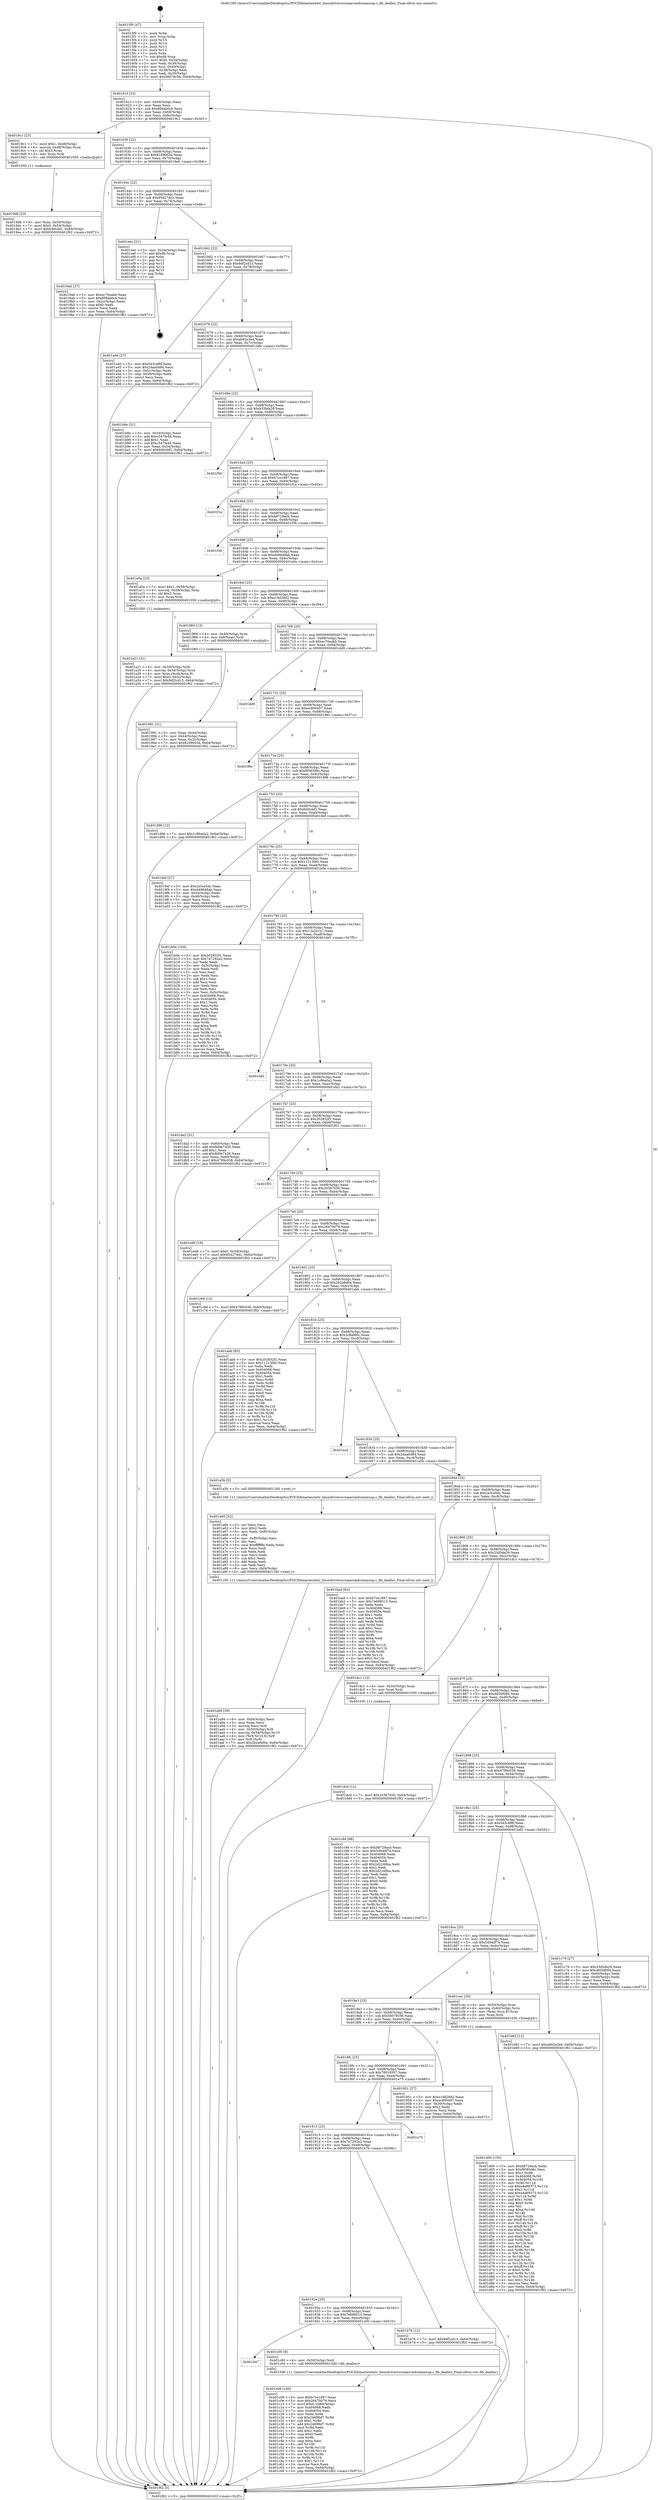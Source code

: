 digraph "0x4015f0" {
  label = "0x4015f0 (/mnt/c/Users/mathe/Desktop/tcc/POCII/binaries/extr_linuxdriversscsiaacraidcommsup.c_fib_dealloc_Final-ollvm.out::main(0))"
  labelloc = "t"
  node[shape=record]

  Entry [label="",width=0.3,height=0.3,shape=circle,fillcolor=black,style=filled]
  "0x40161f" [label="{
     0x40161f [23]\l
     | [instrs]\l
     &nbsp;&nbsp;0x40161f \<+3\>: mov -0x64(%rbp),%eax\l
     &nbsp;&nbsp;0x401622 \<+2\>: mov %eax,%ecx\l
     &nbsp;&nbsp;0x401624 \<+6\>: sub $0x808ab0cb,%ecx\l
     &nbsp;&nbsp;0x40162a \<+3\>: mov %eax,-0x68(%rbp)\l
     &nbsp;&nbsp;0x40162d \<+3\>: mov %ecx,-0x6c(%rbp)\l
     &nbsp;&nbsp;0x401630 \<+6\>: je 00000000004019c1 \<main+0x3d1\>\l
  }"]
  "0x4019c1" [label="{
     0x4019c1 [23]\l
     | [instrs]\l
     &nbsp;&nbsp;0x4019c1 \<+7\>: movl $0x1,-0x48(%rbp)\l
     &nbsp;&nbsp;0x4019c8 \<+4\>: movslq -0x48(%rbp),%rax\l
     &nbsp;&nbsp;0x4019cc \<+4\>: shl $0x3,%rax\l
     &nbsp;&nbsp;0x4019d0 \<+3\>: mov %rax,%rdi\l
     &nbsp;&nbsp;0x4019d3 \<+5\>: call 0000000000401050 \<malloc@plt\>\l
     | [calls]\l
     &nbsp;&nbsp;0x401050 \{1\} (unknown)\l
  }"]
  "0x401636" [label="{
     0x401636 [22]\l
     | [instrs]\l
     &nbsp;&nbsp;0x401636 \<+5\>: jmp 000000000040163b \<main+0x4b\>\l
     &nbsp;&nbsp;0x40163b \<+3\>: mov -0x68(%rbp),%eax\l
     &nbsp;&nbsp;0x40163e \<+5\>: sub $0x8169003a,%eax\l
     &nbsp;&nbsp;0x401643 \<+3\>: mov %eax,-0x70(%rbp)\l
     &nbsp;&nbsp;0x401646 \<+6\>: je 00000000004019a6 \<main+0x3b6\>\l
  }"]
  Exit [label="",width=0.3,height=0.3,shape=circle,fillcolor=black,style=filled,peripheries=2]
  "0x4019a6" [label="{
     0x4019a6 [27]\l
     | [instrs]\l
     &nbsp;&nbsp;0x4019a6 \<+5\>: mov $0xec70eabb,%eax\l
     &nbsp;&nbsp;0x4019ab \<+5\>: mov $0x808ab0cb,%ecx\l
     &nbsp;&nbsp;0x4019b0 \<+3\>: mov -0x2c(%rbp),%edx\l
     &nbsp;&nbsp;0x4019b3 \<+3\>: cmp $0x0,%edx\l
     &nbsp;&nbsp;0x4019b6 \<+3\>: cmove %ecx,%eax\l
     &nbsp;&nbsp;0x4019b9 \<+3\>: mov %eax,-0x64(%rbp)\l
     &nbsp;&nbsp;0x4019bc \<+5\>: jmp 0000000000401f62 \<main+0x972\>\l
  }"]
  "0x40164c" [label="{
     0x40164c [22]\l
     | [instrs]\l
     &nbsp;&nbsp;0x40164c \<+5\>: jmp 0000000000401651 \<main+0x61\>\l
     &nbsp;&nbsp;0x401651 \<+3\>: mov -0x68(%rbp),%eax\l
     &nbsp;&nbsp;0x401654 \<+5\>: sub $0x954274d1,%eax\l
     &nbsp;&nbsp;0x401659 \<+3\>: mov %eax,-0x74(%rbp)\l
     &nbsp;&nbsp;0x40165c \<+6\>: je 0000000000401eec \<main+0x8fc\>\l
  }"]
  "0x401dcd" [label="{
     0x401dcd [12]\l
     | [instrs]\l
     &nbsp;&nbsp;0x401dcd \<+7\>: movl $0x20367050,-0x64(%rbp)\l
     &nbsp;&nbsp;0x401dd4 \<+5\>: jmp 0000000000401f62 \<main+0x972\>\l
  }"]
  "0x401eec" [label="{
     0x401eec [21]\l
     | [instrs]\l
     &nbsp;&nbsp;0x401eec \<+3\>: mov -0x34(%rbp),%eax\l
     &nbsp;&nbsp;0x401eef \<+7\>: add $0xd8,%rsp\l
     &nbsp;&nbsp;0x401ef6 \<+1\>: pop %rbx\l
     &nbsp;&nbsp;0x401ef7 \<+2\>: pop %r12\l
     &nbsp;&nbsp;0x401ef9 \<+2\>: pop %r13\l
     &nbsp;&nbsp;0x401efb \<+2\>: pop %r14\l
     &nbsp;&nbsp;0x401efd \<+2\>: pop %r15\l
     &nbsp;&nbsp;0x401eff \<+1\>: pop %rbp\l
     &nbsp;&nbsp;0x401f00 \<+1\>: ret\l
  }"]
  "0x401662" [label="{
     0x401662 [22]\l
     | [instrs]\l
     &nbsp;&nbsp;0x401662 \<+5\>: jmp 0000000000401667 \<main+0x77\>\l
     &nbsp;&nbsp;0x401667 \<+3\>: mov -0x68(%rbp),%eax\l
     &nbsp;&nbsp;0x40166a \<+5\>: sub $0x9df2cd13,%eax\l
     &nbsp;&nbsp;0x40166f \<+3\>: mov %eax,-0x78(%rbp)\l
     &nbsp;&nbsp;0x401672 \<+6\>: je 0000000000401a40 \<main+0x450\>\l
  }"]
  "0x401d00" [label="{
     0x401d00 [150]\l
     | [instrs]\l
     &nbsp;&nbsp;0x401d00 \<+5\>: mov $0xb8729acb,%edx\l
     &nbsp;&nbsp;0x401d05 \<+5\>: mov $0xf9585d6c,%esi\l
     &nbsp;&nbsp;0x401d0a \<+3\>: mov $0x1,%r8b\l
     &nbsp;&nbsp;0x401d0d \<+8\>: mov 0x404068,%r9d\l
     &nbsp;&nbsp;0x401d15 \<+8\>: mov 0x404054,%r10d\l
     &nbsp;&nbsp;0x401d1d \<+3\>: mov %r9d,%r11d\l
     &nbsp;&nbsp;0x401d20 \<+7\>: sub $0xa4a69373,%r11d\l
     &nbsp;&nbsp;0x401d27 \<+4\>: sub $0x1,%r11d\l
     &nbsp;&nbsp;0x401d2b \<+7\>: add $0xa4a69373,%r11d\l
     &nbsp;&nbsp;0x401d32 \<+4\>: imul %r11d,%r9d\l
     &nbsp;&nbsp;0x401d36 \<+4\>: and $0x1,%r9d\l
     &nbsp;&nbsp;0x401d3a \<+4\>: cmp $0x0,%r9d\l
     &nbsp;&nbsp;0x401d3e \<+3\>: sete %bl\l
     &nbsp;&nbsp;0x401d41 \<+4\>: cmp $0xa,%r10d\l
     &nbsp;&nbsp;0x401d45 \<+4\>: setl %r14b\l
     &nbsp;&nbsp;0x401d49 \<+3\>: mov %bl,%r15b\l
     &nbsp;&nbsp;0x401d4c \<+4\>: xor $0xff,%r15b\l
     &nbsp;&nbsp;0x401d50 \<+3\>: mov %r14b,%r12b\l
     &nbsp;&nbsp;0x401d53 \<+4\>: xor $0xff,%r12b\l
     &nbsp;&nbsp;0x401d57 \<+4\>: xor $0x0,%r8b\l
     &nbsp;&nbsp;0x401d5b \<+3\>: mov %r15b,%r13b\l
     &nbsp;&nbsp;0x401d5e \<+4\>: and $0x0,%r13b\l
     &nbsp;&nbsp;0x401d62 \<+3\>: and %r8b,%bl\l
     &nbsp;&nbsp;0x401d65 \<+3\>: mov %r12b,%al\l
     &nbsp;&nbsp;0x401d68 \<+2\>: and $0x0,%al\l
     &nbsp;&nbsp;0x401d6a \<+3\>: and %r8b,%r14b\l
     &nbsp;&nbsp;0x401d6d \<+3\>: or %bl,%r13b\l
     &nbsp;&nbsp;0x401d70 \<+3\>: or %r14b,%al\l
     &nbsp;&nbsp;0x401d73 \<+3\>: xor %al,%r13b\l
     &nbsp;&nbsp;0x401d76 \<+3\>: or %r12b,%r15b\l
     &nbsp;&nbsp;0x401d79 \<+4\>: xor $0xff,%r15b\l
     &nbsp;&nbsp;0x401d7d \<+4\>: or $0x0,%r8b\l
     &nbsp;&nbsp;0x401d81 \<+3\>: and %r8b,%r15b\l
     &nbsp;&nbsp;0x401d84 \<+3\>: or %r15b,%r13b\l
     &nbsp;&nbsp;0x401d87 \<+4\>: test $0x1,%r13b\l
     &nbsp;&nbsp;0x401d8b \<+3\>: cmovne %esi,%edx\l
     &nbsp;&nbsp;0x401d8e \<+3\>: mov %edx,-0x64(%rbp)\l
     &nbsp;&nbsp;0x401d91 \<+5\>: jmp 0000000000401f62 \<main+0x972\>\l
  }"]
  "0x401a40" [label="{
     0x401a40 [27]\l
     | [instrs]\l
     &nbsp;&nbsp;0x401a40 \<+5\>: mov $0x543c4f8f,%eax\l
     &nbsp;&nbsp;0x401a45 \<+5\>: mov $0x2daa0484,%ecx\l
     &nbsp;&nbsp;0x401a4a \<+3\>: mov -0x5c(%rbp),%edx\l
     &nbsp;&nbsp;0x401a4d \<+3\>: cmp -0x58(%rbp),%edx\l
     &nbsp;&nbsp;0x401a50 \<+3\>: cmovl %ecx,%eax\l
     &nbsp;&nbsp;0x401a53 \<+3\>: mov %eax,-0x64(%rbp)\l
     &nbsp;&nbsp;0x401a56 \<+5\>: jmp 0000000000401f62 \<main+0x972\>\l
  }"]
  "0x401678" [label="{
     0x401678 [22]\l
     | [instrs]\l
     &nbsp;&nbsp;0x401678 \<+5\>: jmp 000000000040167d \<main+0x8d\>\l
     &nbsp;&nbsp;0x40167d \<+3\>: mov -0x68(%rbp),%eax\l
     &nbsp;&nbsp;0x401680 \<+5\>: sub $0xa692e3a4,%eax\l
     &nbsp;&nbsp;0x401685 \<+3\>: mov %eax,-0x7c(%rbp)\l
     &nbsp;&nbsp;0x401688 \<+6\>: je 0000000000401b8e \<main+0x59e\>\l
  }"]
  "0x401c09" [label="{
     0x401c09 [100]\l
     | [instrs]\l
     &nbsp;&nbsp;0x401c09 \<+5\>: mov $0xb7ce1897,%eax\l
     &nbsp;&nbsp;0x401c0e \<+5\>: mov $0x26470079,%ecx\l
     &nbsp;&nbsp;0x401c13 \<+7\>: movl $0x0,-0x60(%rbp)\l
     &nbsp;&nbsp;0x401c1a \<+7\>: mov 0x404068,%edx\l
     &nbsp;&nbsp;0x401c21 \<+7\>: mov 0x404054,%esi\l
     &nbsp;&nbsp;0x401c28 \<+3\>: mov %edx,%r8d\l
     &nbsp;&nbsp;0x401c2b \<+7\>: sub $0x246f8bf7,%r8d\l
     &nbsp;&nbsp;0x401c32 \<+4\>: sub $0x1,%r8d\l
     &nbsp;&nbsp;0x401c36 \<+7\>: add $0x246f8bf7,%r8d\l
     &nbsp;&nbsp;0x401c3d \<+4\>: imul %r8d,%edx\l
     &nbsp;&nbsp;0x401c41 \<+3\>: and $0x1,%edx\l
     &nbsp;&nbsp;0x401c44 \<+3\>: cmp $0x0,%edx\l
     &nbsp;&nbsp;0x401c47 \<+4\>: sete %r9b\l
     &nbsp;&nbsp;0x401c4b \<+3\>: cmp $0xa,%esi\l
     &nbsp;&nbsp;0x401c4e \<+4\>: setl %r10b\l
     &nbsp;&nbsp;0x401c52 \<+3\>: mov %r9b,%r11b\l
     &nbsp;&nbsp;0x401c55 \<+3\>: and %r10b,%r11b\l
     &nbsp;&nbsp;0x401c58 \<+3\>: xor %r10b,%r9b\l
     &nbsp;&nbsp;0x401c5b \<+3\>: or %r9b,%r11b\l
     &nbsp;&nbsp;0x401c5e \<+4\>: test $0x1,%r11b\l
     &nbsp;&nbsp;0x401c62 \<+3\>: cmovne %ecx,%eax\l
     &nbsp;&nbsp;0x401c65 \<+3\>: mov %eax,-0x64(%rbp)\l
     &nbsp;&nbsp;0x401c68 \<+5\>: jmp 0000000000401f62 \<main+0x972\>\l
  }"]
  "0x401b8e" [label="{
     0x401b8e [31]\l
     | [instrs]\l
     &nbsp;&nbsp;0x401b8e \<+3\>: mov -0x54(%rbp),%eax\l
     &nbsp;&nbsp;0x401b91 \<+5\>: add $0xc547fe49,%eax\l
     &nbsp;&nbsp;0x401b96 \<+3\>: add $0x1,%eax\l
     &nbsp;&nbsp;0x401b99 \<+5\>: sub $0xc547fe49,%eax\l
     &nbsp;&nbsp;0x401b9e \<+3\>: mov %eax,-0x54(%rbp)\l
     &nbsp;&nbsp;0x401ba1 \<+7\>: movl $0xfc60cbf1,-0x64(%rbp)\l
     &nbsp;&nbsp;0x401ba8 \<+5\>: jmp 0000000000401f62 \<main+0x972\>\l
  }"]
  "0x40168e" [label="{
     0x40168e [22]\l
     | [instrs]\l
     &nbsp;&nbsp;0x40168e \<+5\>: jmp 0000000000401693 \<main+0xa3\>\l
     &nbsp;&nbsp;0x401693 \<+3\>: mov -0x68(%rbp),%eax\l
     &nbsp;&nbsp;0x401696 \<+5\>: sub $0xb33bfa28,%eax\l
     &nbsp;&nbsp;0x40169b \<+3\>: mov %eax,-0x80(%rbp)\l
     &nbsp;&nbsp;0x40169e \<+6\>: je 0000000000401f56 \<main+0x966\>\l
  }"]
  "0x401947" [label="{
     0x401947\l
  }", style=dashed]
  "0x401f56" [label="{
     0x401f56\l
  }", style=dashed]
  "0x4016a4" [label="{
     0x4016a4 [25]\l
     | [instrs]\l
     &nbsp;&nbsp;0x4016a4 \<+5\>: jmp 00000000004016a9 \<main+0xb9\>\l
     &nbsp;&nbsp;0x4016a9 \<+3\>: mov -0x68(%rbp),%eax\l
     &nbsp;&nbsp;0x4016ac \<+5\>: sub $0xb7ce1897,%eax\l
     &nbsp;&nbsp;0x4016b1 \<+6\>: mov %eax,-0x84(%rbp)\l
     &nbsp;&nbsp;0x4016b7 \<+6\>: je 0000000000401f1a \<main+0x92a\>\l
  }"]
  "0x401c00" [label="{
     0x401c00 [9]\l
     | [instrs]\l
     &nbsp;&nbsp;0x401c00 \<+4\>: mov -0x50(%rbp),%rdi\l
     &nbsp;&nbsp;0x401c04 \<+5\>: call 00000000004015d0 \<fib_dealloc\>\l
     | [calls]\l
     &nbsp;&nbsp;0x4015d0 \{1\} (/mnt/c/Users/mathe/Desktop/tcc/POCII/binaries/extr_linuxdriversscsiaacraidcommsup.c_fib_dealloc_Final-ollvm.out::fib_dealloc)\l
  }"]
  "0x401f1a" [label="{
     0x401f1a\l
  }", style=dashed]
  "0x4016bd" [label="{
     0x4016bd [25]\l
     | [instrs]\l
     &nbsp;&nbsp;0x4016bd \<+5\>: jmp 00000000004016c2 \<main+0xd2\>\l
     &nbsp;&nbsp;0x4016c2 \<+3\>: mov -0x68(%rbp),%eax\l
     &nbsp;&nbsp;0x4016c5 \<+5\>: sub $0xb8729acb,%eax\l
     &nbsp;&nbsp;0x4016ca \<+6\>: mov %eax,-0x88(%rbp)\l
     &nbsp;&nbsp;0x4016d0 \<+6\>: je 0000000000401f36 \<main+0x946\>\l
  }"]
  "0x40192e" [label="{
     0x40192e [25]\l
     | [instrs]\l
     &nbsp;&nbsp;0x40192e \<+5\>: jmp 0000000000401933 \<main+0x343\>\l
     &nbsp;&nbsp;0x401933 \<+3\>: mov -0x68(%rbp),%eax\l
     &nbsp;&nbsp;0x401936 \<+5\>: sub $0x7e698513,%eax\l
     &nbsp;&nbsp;0x40193b \<+6\>: mov %eax,-0xec(%rbp)\l
     &nbsp;&nbsp;0x401941 \<+6\>: je 0000000000401c00 \<main+0x610\>\l
  }"]
  "0x401f36" [label="{
     0x401f36\l
  }", style=dashed]
  "0x4016d6" [label="{
     0x4016d6 [25]\l
     | [instrs]\l
     &nbsp;&nbsp;0x4016d6 \<+5\>: jmp 00000000004016db \<main+0xeb\>\l
     &nbsp;&nbsp;0x4016db \<+3\>: mov -0x68(%rbp),%eax\l
     &nbsp;&nbsp;0x4016de \<+5\>: sub $0xd48848ab,%eax\l
     &nbsp;&nbsp;0x4016e3 \<+6\>: mov %eax,-0x8c(%rbp)\l
     &nbsp;&nbsp;0x4016e9 \<+6\>: je 0000000000401a0a \<main+0x41a\>\l
  }"]
  "0x401b76" [label="{
     0x401b76 [12]\l
     | [instrs]\l
     &nbsp;&nbsp;0x401b76 \<+7\>: movl $0x9df2cd13,-0x64(%rbp)\l
     &nbsp;&nbsp;0x401b7d \<+5\>: jmp 0000000000401f62 \<main+0x972\>\l
  }"]
  "0x401a0a" [label="{
     0x401a0a [23]\l
     | [instrs]\l
     &nbsp;&nbsp;0x401a0a \<+7\>: movl $0x1,-0x58(%rbp)\l
     &nbsp;&nbsp;0x401a11 \<+4\>: movslq -0x58(%rbp),%rax\l
     &nbsp;&nbsp;0x401a15 \<+4\>: shl $0x3,%rax\l
     &nbsp;&nbsp;0x401a19 \<+3\>: mov %rax,%rdi\l
     &nbsp;&nbsp;0x401a1c \<+5\>: call 0000000000401050 \<malloc@plt\>\l
     | [calls]\l
     &nbsp;&nbsp;0x401050 \{1\} (unknown)\l
  }"]
  "0x4016ef" [label="{
     0x4016ef [25]\l
     | [instrs]\l
     &nbsp;&nbsp;0x4016ef \<+5\>: jmp 00000000004016f4 \<main+0x104\>\l
     &nbsp;&nbsp;0x4016f4 \<+3\>: mov -0x68(%rbp),%eax\l
     &nbsp;&nbsp;0x4016f7 \<+5\>: sub $0xe19d28d2,%eax\l
     &nbsp;&nbsp;0x4016fc \<+6\>: mov %eax,-0x90(%rbp)\l
     &nbsp;&nbsp;0x401702 \<+6\>: je 0000000000401984 \<main+0x394\>\l
  }"]
  "0x401915" [label="{
     0x401915 [25]\l
     | [instrs]\l
     &nbsp;&nbsp;0x401915 \<+5\>: jmp 000000000040191a \<main+0x32a\>\l
     &nbsp;&nbsp;0x40191a \<+3\>: mov -0x68(%rbp),%eax\l
     &nbsp;&nbsp;0x40191d \<+5\>: sub $0x7a7292a2,%eax\l
     &nbsp;&nbsp;0x401922 \<+6\>: mov %eax,-0xe8(%rbp)\l
     &nbsp;&nbsp;0x401928 \<+6\>: je 0000000000401b76 \<main+0x586\>\l
  }"]
  "0x401984" [label="{
     0x401984 [13]\l
     | [instrs]\l
     &nbsp;&nbsp;0x401984 \<+4\>: mov -0x40(%rbp),%rax\l
     &nbsp;&nbsp;0x401988 \<+4\>: mov 0x8(%rax),%rdi\l
     &nbsp;&nbsp;0x40198c \<+5\>: call 0000000000401060 \<atoi@plt\>\l
     | [calls]\l
     &nbsp;&nbsp;0x401060 \{1\} (unknown)\l
  }"]
  "0x401708" [label="{
     0x401708 [25]\l
     | [instrs]\l
     &nbsp;&nbsp;0x401708 \<+5\>: jmp 000000000040170d \<main+0x11d\>\l
     &nbsp;&nbsp;0x40170d \<+3\>: mov -0x68(%rbp),%eax\l
     &nbsp;&nbsp;0x401710 \<+5\>: sub $0xec70eabb,%eax\l
     &nbsp;&nbsp;0x401715 \<+6\>: mov %eax,-0x94(%rbp)\l
     &nbsp;&nbsp;0x40171b \<+6\>: je 0000000000401dd9 \<main+0x7e9\>\l
  }"]
  "0x401e75" [label="{
     0x401e75\l
  }", style=dashed]
  "0x401dd9" [label="{
     0x401dd9\l
  }", style=dashed]
  "0x401721" [label="{
     0x401721 [25]\l
     | [instrs]\l
     &nbsp;&nbsp;0x401721 \<+5\>: jmp 0000000000401726 \<main+0x136\>\l
     &nbsp;&nbsp;0x401726 \<+3\>: mov -0x68(%rbp),%eax\l
     &nbsp;&nbsp;0x401729 \<+5\>: sub $0xec800407,%eax\l
     &nbsp;&nbsp;0x40172e \<+6\>: mov %eax,-0x98(%rbp)\l
     &nbsp;&nbsp;0x401734 \<+6\>: je 000000000040196c \<main+0x37c\>\l
  }"]
  "0x401a94" [label="{
     0x401a94 [39]\l
     | [instrs]\l
     &nbsp;&nbsp;0x401a94 \<+6\>: mov -0xf4(%rbp),%ecx\l
     &nbsp;&nbsp;0x401a9a \<+3\>: imul %eax,%ecx\l
     &nbsp;&nbsp;0x401a9d \<+3\>: movslq %ecx,%r8\l
     &nbsp;&nbsp;0x401aa0 \<+4\>: mov -0x50(%rbp),%r9\l
     &nbsp;&nbsp;0x401aa4 \<+4\>: movslq -0x54(%rbp),%r10\l
     &nbsp;&nbsp;0x401aa8 \<+4\>: mov (%r9,%r10,8),%r9\l
     &nbsp;&nbsp;0x401aac \<+3\>: mov %r8,(%r9)\l
     &nbsp;&nbsp;0x401aaf \<+7\>: movl $0x2b2a9d0a,-0x64(%rbp)\l
     &nbsp;&nbsp;0x401ab6 \<+5\>: jmp 0000000000401f62 \<main+0x972\>\l
  }"]
  "0x40196c" [label="{
     0x40196c\l
  }", style=dashed]
  "0x40173a" [label="{
     0x40173a [25]\l
     | [instrs]\l
     &nbsp;&nbsp;0x40173a \<+5\>: jmp 000000000040173f \<main+0x14f\>\l
     &nbsp;&nbsp;0x40173f \<+3\>: mov -0x68(%rbp),%eax\l
     &nbsp;&nbsp;0x401742 \<+5\>: sub $0xf9585d6c,%eax\l
     &nbsp;&nbsp;0x401747 \<+6\>: mov %eax,-0x9c(%rbp)\l
     &nbsp;&nbsp;0x40174d \<+6\>: je 0000000000401d96 \<main+0x7a6\>\l
  }"]
  "0x401a60" [label="{
     0x401a60 [52]\l
     | [instrs]\l
     &nbsp;&nbsp;0x401a60 \<+2\>: xor %ecx,%ecx\l
     &nbsp;&nbsp;0x401a62 \<+5\>: mov $0x2,%edx\l
     &nbsp;&nbsp;0x401a67 \<+6\>: mov %edx,-0xf0(%rbp)\l
     &nbsp;&nbsp;0x401a6d \<+1\>: cltd\l
     &nbsp;&nbsp;0x401a6e \<+6\>: mov -0xf0(%rbp),%esi\l
     &nbsp;&nbsp;0x401a74 \<+2\>: idiv %esi\l
     &nbsp;&nbsp;0x401a76 \<+6\>: imul $0xfffffffe,%edx,%edx\l
     &nbsp;&nbsp;0x401a7c \<+2\>: mov %ecx,%edi\l
     &nbsp;&nbsp;0x401a7e \<+2\>: sub %edx,%edi\l
     &nbsp;&nbsp;0x401a80 \<+2\>: mov %ecx,%edx\l
     &nbsp;&nbsp;0x401a82 \<+3\>: sub $0x1,%edx\l
     &nbsp;&nbsp;0x401a85 \<+2\>: add %edx,%edi\l
     &nbsp;&nbsp;0x401a87 \<+2\>: sub %edi,%ecx\l
     &nbsp;&nbsp;0x401a89 \<+6\>: mov %ecx,-0xf4(%rbp)\l
     &nbsp;&nbsp;0x401a8f \<+5\>: call 0000000000401160 \<next_i\>\l
     | [calls]\l
     &nbsp;&nbsp;0x401160 \{1\} (/mnt/c/Users/mathe/Desktop/tcc/POCII/binaries/extr_linuxdriversscsiaacraidcommsup.c_fib_dealloc_Final-ollvm.out::next_i)\l
  }"]
  "0x401d96" [label="{
     0x401d96 [12]\l
     | [instrs]\l
     &nbsp;&nbsp;0x401d96 \<+7\>: movl $0x1c86a0a2,-0x64(%rbp)\l
     &nbsp;&nbsp;0x401d9d \<+5\>: jmp 0000000000401f62 \<main+0x972\>\l
  }"]
  "0x401753" [label="{
     0x401753 [25]\l
     | [instrs]\l
     &nbsp;&nbsp;0x401753 \<+5\>: jmp 0000000000401758 \<main+0x168\>\l
     &nbsp;&nbsp;0x401758 \<+3\>: mov -0x68(%rbp),%eax\l
     &nbsp;&nbsp;0x40175b \<+5\>: sub $0xfc60cbf1,%eax\l
     &nbsp;&nbsp;0x401760 \<+6\>: mov %eax,-0xa0(%rbp)\l
     &nbsp;&nbsp;0x401766 \<+6\>: je 00000000004019ef \<main+0x3ff\>\l
  }"]
  "0x401a21" [label="{
     0x401a21 [31]\l
     | [instrs]\l
     &nbsp;&nbsp;0x401a21 \<+4\>: mov -0x50(%rbp),%rdi\l
     &nbsp;&nbsp;0x401a25 \<+4\>: movslq -0x54(%rbp),%rcx\l
     &nbsp;&nbsp;0x401a29 \<+4\>: mov %rax,(%rdi,%rcx,8)\l
     &nbsp;&nbsp;0x401a2d \<+7\>: movl $0x0,-0x5c(%rbp)\l
     &nbsp;&nbsp;0x401a34 \<+7\>: movl $0x9df2cd13,-0x64(%rbp)\l
     &nbsp;&nbsp;0x401a3b \<+5\>: jmp 0000000000401f62 \<main+0x972\>\l
  }"]
  "0x4019ef" [label="{
     0x4019ef [27]\l
     | [instrs]\l
     &nbsp;&nbsp;0x4019ef \<+5\>: mov $0x2e3ce5dc,%eax\l
     &nbsp;&nbsp;0x4019f4 \<+5\>: mov $0xd48848ab,%ecx\l
     &nbsp;&nbsp;0x4019f9 \<+3\>: mov -0x54(%rbp),%edx\l
     &nbsp;&nbsp;0x4019fc \<+3\>: cmp -0x48(%rbp),%edx\l
     &nbsp;&nbsp;0x4019ff \<+3\>: cmovl %ecx,%eax\l
     &nbsp;&nbsp;0x401a02 \<+3\>: mov %eax,-0x64(%rbp)\l
     &nbsp;&nbsp;0x401a05 \<+5\>: jmp 0000000000401f62 \<main+0x972\>\l
  }"]
  "0x40176c" [label="{
     0x40176c [25]\l
     | [instrs]\l
     &nbsp;&nbsp;0x40176c \<+5\>: jmp 0000000000401771 \<main+0x181\>\l
     &nbsp;&nbsp;0x401771 \<+3\>: mov -0x68(%rbp),%eax\l
     &nbsp;&nbsp;0x401774 \<+5\>: sub $0x11213f40,%eax\l
     &nbsp;&nbsp;0x401779 \<+6\>: mov %eax,-0xa4(%rbp)\l
     &nbsp;&nbsp;0x40177f \<+6\>: je 0000000000401b0e \<main+0x51e\>\l
  }"]
  "0x4019d8" [label="{
     0x4019d8 [23]\l
     | [instrs]\l
     &nbsp;&nbsp;0x4019d8 \<+4\>: mov %rax,-0x50(%rbp)\l
     &nbsp;&nbsp;0x4019dc \<+7\>: movl $0x0,-0x54(%rbp)\l
     &nbsp;&nbsp;0x4019e3 \<+7\>: movl $0xfc60cbf1,-0x64(%rbp)\l
     &nbsp;&nbsp;0x4019ea \<+5\>: jmp 0000000000401f62 \<main+0x972\>\l
  }"]
  "0x401b0e" [label="{
     0x401b0e [104]\l
     | [instrs]\l
     &nbsp;&nbsp;0x401b0e \<+5\>: mov $0x202832f1,%eax\l
     &nbsp;&nbsp;0x401b13 \<+5\>: mov $0x7a7292a2,%ecx\l
     &nbsp;&nbsp;0x401b18 \<+2\>: xor %edx,%edx\l
     &nbsp;&nbsp;0x401b1a \<+3\>: mov -0x5c(%rbp),%esi\l
     &nbsp;&nbsp;0x401b1d \<+2\>: mov %edx,%edi\l
     &nbsp;&nbsp;0x401b1f \<+2\>: sub %esi,%edi\l
     &nbsp;&nbsp;0x401b21 \<+2\>: mov %edx,%esi\l
     &nbsp;&nbsp;0x401b23 \<+3\>: sub $0x1,%esi\l
     &nbsp;&nbsp;0x401b26 \<+2\>: add %esi,%edi\l
     &nbsp;&nbsp;0x401b28 \<+2\>: mov %edx,%esi\l
     &nbsp;&nbsp;0x401b2a \<+2\>: sub %edi,%esi\l
     &nbsp;&nbsp;0x401b2c \<+3\>: mov %esi,-0x5c(%rbp)\l
     &nbsp;&nbsp;0x401b2f \<+7\>: mov 0x404068,%esi\l
     &nbsp;&nbsp;0x401b36 \<+7\>: mov 0x404054,%edi\l
     &nbsp;&nbsp;0x401b3d \<+3\>: sub $0x1,%edx\l
     &nbsp;&nbsp;0x401b40 \<+3\>: mov %esi,%r8d\l
     &nbsp;&nbsp;0x401b43 \<+3\>: add %edx,%r8d\l
     &nbsp;&nbsp;0x401b46 \<+4\>: imul %r8d,%esi\l
     &nbsp;&nbsp;0x401b4a \<+3\>: and $0x1,%esi\l
     &nbsp;&nbsp;0x401b4d \<+3\>: cmp $0x0,%esi\l
     &nbsp;&nbsp;0x401b50 \<+4\>: sete %r9b\l
     &nbsp;&nbsp;0x401b54 \<+3\>: cmp $0xa,%edi\l
     &nbsp;&nbsp;0x401b57 \<+4\>: setl %r10b\l
     &nbsp;&nbsp;0x401b5b \<+3\>: mov %r9b,%r11b\l
     &nbsp;&nbsp;0x401b5e \<+3\>: and %r10b,%r11b\l
     &nbsp;&nbsp;0x401b61 \<+3\>: xor %r10b,%r9b\l
     &nbsp;&nbsp;0x401b64 \<+3\>: or %r9b,%r11b\l
     &nbsp;&nbsp;0x401b67 \<+4\>: test $0x1,%r11b\l
     &nbsp;&nbsp;0x401b6b \<+3\>: cmovne %ecx,%eax\l
     &nbsp;&nbsp;0x401b6e \<+3\>: mov %eax,-0x64(%rbp)\l
     &nbsp;&nbsp;0x401b71 \<+5\>: jmp 0000000000401f62 \<main+0x972\>\l
  }"]
  "0x401785" [label="{
     0x401785 [25]\l
     | [instrs]\l
     &nbsp;&nbsp;0x401785 \<+5\>: jmp 000000000040178a \<main+0x19a\>\l
     &nbsp;&nbsp;0x40178a \<+3\>: mov -0x68(%rbp),%eax\l
     &nbsp;&nbsp;0x40178d \<+5\>: sub $0x12a2b1e7,%eax\l
     &nbsp;&nbsp;0x401792 \<+6\>: mov %eax,-0xa8(%rbp)\l
     &nbsp;&nbsp;0x401798 \<+6\>: je 0000000000401de5 \<main+0x7f5\>\l
  }"]
  "0x401991" [label="{
     0x401991 [21]\l
     | [instrs]\l
     &nbsp;&nbsp;0x401991 \<+3\>: mov %eax,-0x44(%rbp)\l
     &nbsp;&nbsp;0x401994 \<+3\>: mov -0x44(%rbp),%eax\l
     &nbsp;&nbsp;0x401997 \<+3\>: mov %eax,-0x2c(%rbp)\l
     &nbsp;&nbsp;0x40199a \<+7\>: movl $0x8169003a,-0x64(%rbp)\l
     &nbsp;&nbsp;0x4019a1 \<+5\>: jmp 0000000000401f62 \<main+0x972\>\l
  }"]
  "0x401de5" [label="{
     0x401de5\l
  }", style=dashed]
  "0x40179e" [label="{
     0x40179e [25]\l
     | [instrs]\l
     &nbsp;&nbsp;0x40179e \<+5\>: jmp 00000000004017a3 \<main+0x1b3\>\l
     &nbsp;&nbsp;0x4017a3 \<+3\>: mov -0x68(%rbp),%eax\l
     &nbsp;&nbsp;0x4017a6 \<+5\>: sub $0x1c86a0a2,%eax\l
     &nbsp;&nbsp;0x4017ab \<+6\>: mov %eax,-0xac(%rbp)\l
     &nbsp;&nbsp;0x4017b1 \<+6\>: je 0000000000401da2 \<main+0x7b2\>\l
  }"]
  "0x4015f0" [label="{
     0x4015f0 [47]\l
     | [instrs]\l
     &nbsp;&nbsp;0x4015f0 \<+1\>: push %rbp\l
     &nbsp;&nbsp;0x4015f1 \<+3\>: mov %rsp,%rbp\l
     &nbsp;&nbsp;0x4015f4 \<+2\>: push %r15\l
     &nbsp;&nbsp;0x4015f6 \<+2\>: push %r14\l
     &nbsp;&nbsp;0x4015f8 \<+2\>: push %r13\l
     &nbsp;&nbsp;0x4015fa \<+2\>: push %r12\l
     &nbsp;&nbsp;0x4015fc \<+1\>: push %rbx\l
     &nbsp;&nbsp;0x4015fd \<+7\>: sub $0xd8,%rsp\l
     &nbsp;&nbsp;0x401604 \<+7\>: movl $0x0,-0x34(%rbp)\l
     &nbsp;&nbsp;0x40160b \<+3\>: mov %edi,-0x38(%rbp)\l
     &nbsp;&nbsp;0x40160e \<+4\>: mov %rsi,-0x40(%rbp)\l
     &nbsp;&nbsp;0x401612 \<+3\>: mov -0x38(%rbp),%edi\l
     &nbsp;&nbsp;0x401615 \<+3\>: mov %edi,-0x30(%rbp)\l
     &nbsp;&nbsp;0x401618 \<+7\>: movl $0x56078c56,-0x64(%rbp)\l
  }"]
  "0x401da2" [label="{
     0x401da2 [31]\l
     | [instrs]\l
     &nbsp;&nbsp;0x401da2 \<+3\>: mov -0x60(%rbp),%eax\l
     &nbsp;&nbsp;0x401da5 \<+5\>: add $0x8d0e7426,%eax\l
     &nbsp;&nbsp;0x401daa \<+3\>: add $0x1,%eax\l
     &nbsp;&nbsp;0x401dad \<+5\>: sub $0x8d0e7426,%eax\l
     &nbsp;&nbsp;0x401db2 \<+3\>: mov %eax,-0x60(%rbp)\l
     &nbsp;&nbsp;0x401db5 \<+7\>: movl $0x4799c038,-0x64(%rbp)\l
     &nbsp;&nbsp;0x401dbc \<+5\>: jmp 0000000000401f62 \<main+0x972\>\l
  }"]
  "0x4017b7" [label="{
     0x4017b7 [25]\l
     | [instrs]\l
     &nbsp;&nbsp;0x4017b7 \<+5\>: jmp 00000000004017bc \<main+0x1cc\>\l
     &nbsp;&nbsp;0x4017bc \<+3\>: mov -0x68(%rbp),%eax\l
     &nbsp;&nbsp;0x4017bf \<+5\>: sub $0x202832f1,%eax\l
     &nbsp;&nbsp;0x4017c4 \<+6\>: mov %eax,-0xb0(%rbp)\l
     &nbsp;&nbsp;0x4017ca \<+6\>: je 0000000000401f01 \<main+0x911\>\l
  }"]
  "0x401f62" [label="{
     0x401f62 [5]\l
     | [instrs]\l
     &nbsp;&nbsp;0x401f62 \<+5\>: jmp 000000000040161f \<main+0x2f\>\l
  }"]
  "0x401f01" [label="{
     0x401f01\l
  }", style=dashed]
  "0x4017d0" [label="{
     0x4017d0 [25]\l
     | [instrs]\l
     &nbsp;&nbsp;0x4017d0 \<+5\>: jmp 00000000004017d5 \<main+0x1e5\>\l
     &nbsp;&nbsp;0x4017d5 \<+3\>: mov -0x68(%rbp),%eax\l
     &nbsp;&nbsp;0x4017d8 \<+5\>: sub $0x20367050,%eax\l
     &nbsp;&nbsp;0x4017dd \<+6\>: mov %eax,-0xb4(%rbp)\l
     &nbsp;&nbsp;0x4017e3 \<+6\>: je 0000000000401ed9 \<main+0x8e9\>\l
  }"]
  "0x4018fc" [label="{
     0x4018fc [25]\l
     | [instrs]\l
     &nbsp;&nbsp;0x4018fc \<+5\>: jmp 0000000000401901 \<main+0x311\>\l
     &nbsp;&nbsp;0x401901 \<+3\>: mov -0x68(%rbp),%eax\l
     &nbsp;&nbsp;0x401904 \<+5\>: sub $0x78018507,%eax\l
     &nbsp;&nbsp;0x401909 \<+6\>: mov %eax,-0xe4(%rbp)\l
     &nbsp;&nbsp;0x40190f \<+6\>: je 0000000000401e75 \<main+0x885\>\l
  }"]
  "0x401ed9" [label="{
     0x401ed9 [19]\l
     | [instrs]\l
     &nbsp;&nbsp;0x401ed9 \<+7\>: movl $0x0,-0x34(%rbp)\l
     &nbsp;&nbsp;0x401ee0 \<+7\>: movl $0x954274d1,-0x64(%rbp)\l
     &nbsp;&nbsp;0x401ee7 \<+5\>: jmp 0000000000401f62 \<main+0x972\>\l
  }"]
  "0x4017e9" [label="{
     0x4017e9 [25]\l
     | [instrs]\l
     &nbsp;&nbsp;0x4017e9 \<+5\>: jmp 00000000004017ee \<main+0x1fe\>\l
     &nbsp;&nbsp;0x4017ee \<+3\>: mov -0x68(%rbp),%eax\l
     &nbsp;&nbsp;0x4017f1 \<+5\>: sub $0x26470079,%eax\l
     &nbsp;&nbsp;0x4017f6 \<+6\>: mov %eax,-0xb8(%rbp)\l
     &nbsp;&nbsp;0x4017fc \<+6\>: je 0000000000401c6d \<main+0x67d\>\l
  }"]
  "0x401951" [label="{
     0x401951 [27]\l
     | [instrs]\l
     &nbsp;&nbsp;0x401951 \<+5\>: mov $0xe19d28d2,%eax\l
     &nbsp;&nbsp;0x401956 \<+5\>: mov $0xec800407,%ecx\l
     &nbsp;&nbsp;0x40195b \<+3\>: mov -0x30(%rbp),%edx\l
     &nbsp;&nbsp;0x40195e \<+3\>: cmp $0x2,%edx\l
     &nbsp;&nbsp;0x401961 \<+3\>: cmovne %ecx,%eax\l
     &nbsp;&nbsp;0x401964 \<+3\>: mov %eax,-0x64(%rbp)\l
     &nbsp;&nbsp;0x401967 \<+5\>: jmp 0000000000401f62 \<main+0x972\>\l
  }"]
  "0x401c6d" [label="{
     0x401c6d [12]\l
     | [instrs]\l
     &nbsp;&nbsp;0x401c6d \<+7\>: movl $0x4799c038,-0x64(%rbp)\l
     &nbsp;&nbsp;0x401c74 \<+5\>: jmp 0000000000401f62 \<main+0x972\>\l
  }"]
  "0x401802" [label="{
     0x401802 [25]\l
     | [instrs]\l
     &nbsp;&nbsp;0x401802 \<+5\>: jmp 0000000000401807 \<main+0x217\>\l
     &nbsp;&nbsp;0x401807 \<+3\>: mov -0x68(%rbp),%eax\l
     &nbsp;&nbsp;0x40180a \<+5\>: sub $0x2b2a9d0a,%eax\l
     &nbsp;&nbsp;0x40180f \<+6\>: mov %eax,-0xbc(%rbp)\l
     &nbsp;&nbsp;0x401815 \<+6\>: je 0000000000401abb \<main+0x4cb\>\l
  }"]
  "0x4018e3" [label="{
     0x4018e3 [25]\l
     | [instrs]\l
     &nbsp;&nbsp;0x4018e3 \<+5\>: jmp 00000000004018e8 \<main+0x2f8\>\l
     &nbsp;&nbsp;0x4018e8 \<+3\>: mov -0x68(%rbp),%eax\l
     &nbsp;&nbsp;0x4018eb \<+5\>: sub $0x56078c56,%eax\l
     &nbsp;&nbsp;0x4018f0 \<+6\>: mov %eax,-0xe0(%rbp)\l
     &nbsp;&nbsp;0x4018f6 \<+6\>: je 0000000000401951 \<main+0x361\>\l
  }"]
  "0x401abb" [label="{
     0x401abb [83]\l
     | [instrs]\l
     &nbsp;&nbsp;0x401abb \<+5\>: mov $0x202832f1,%eax\l
     &nbsp;&nbsp;0x401ac0 \<+5\>: mov $0x11213f40,%ecx\l
     &nbsp;&nbsp;0x401ac5 \<+2\>: xor %edx,%edx\l
     &nbsp;&nbsp;0x401ac7 \<+7\>: mov 0x404068,%esi\l
     &nbsp;&nbsp;0x401ace \<+7\>: mov 0x404054,%edi\l
     &nbsp;&nbsp;0x401ad5 \<+3\>: sub $0x1,%edx\l
     &nbsp;&nbsp;0x401ad8 \<+3\>: mov %esi,%r8d\l
     &nbsp;&nbsp;0x401adb \<+3\>: add %edx,%r8d\l
     &nbsp;&nbsp;0x401ade \<+4\>: imul %r8d,%esi\l
     &nbsp;&nbsp;0x401ae2 \<+3\>: and $0x1,%esi\l
     &nbsp;&nbsp;0x401ae5 \<+3\>: cmp $0x0,%esi\l
     &nbsp;&nbsp;0x401ae8 \<+4\>: sete %r9b\l
     &nbsp;&nbsp;0x401aec \<+3\>: cmp $0xa,%edi\l
     &nbsp;&nbsp;0x401aef \<+4\>: setl %r10b\l
     &nbsp;&nbsp;0x401af3 \<+3\>: mov %r9b,%r11b\l
     &nbsp;&nbsp;0x401af6 \<+3\>: and %r10b,%r11b\l
     &nbsp;&nbsp;0x401af9 \<+3\>: xor %r10b,%r9b\l
     &nbsp;&nbsp;0x401afc \<+3\>: or %r9b,%r11b\l
     &nbsp;&nbsp;0x401aff \<+4\>: test $0x1,%r11b\l
     &nbsp;&nbsp;0x401b03 \<+3\>: cmovne %ecx,%eax\l
     &nbsp;&nbsp;0x401b06 \<+3\>: mov %eax,-0x64(%rbp)\l
     &nbsp;&nbsp;0x401b09 \<+5\>: jmp 0000000000401f62 \<main+0x972\>\l
  }"]
  "0x40181b" [label="{
     0x40181b [25]\l
     | [instrs]\l
     &nbsp;&nbsp;0x40181b \<+5\>: jmp 0000000000401820 \<main+0x230\>\l
     &nbsp;&nbsp;0x401820 \<+3\>: mov -0x68(%rbp),%eax\l
     &nbsp;&nbsp;0x401823 \<+5\>: sub $0x2cfb680c,%eax\l
     &nbsp;&nbsp;0x401828 \<+6\>: mov %eax,-0xc0(%rbp)\l
     &nbsp;&nbsp;0x40182e \<+6\>: je 0000000000401ecd \<main+0x8dd\>\l
  }"]
  "0x401cec" [label="{
     0x401cec [20]\l
     | [instrs]\l
     &nbsp;&nbsp;0x401cec \<+4\>: mov -0x50(%rbp),%rax\l
     &nbsp;&nbsp;0x401cf0 \<+4\>: movslq -0x60(%rbp),%rcx\l
     &nbsp;&nbsp;0x401cf4 \<+4\>: mov (%rax,%rcx,8),%rax\l
     &nbsp;&nbsp;0x401cf8 \<+3\>: mov %rax,%rdi\l
     &nbsp;&nbsp;0x401cfb \<+5\>: call 0000000000401030 \<free@plt\>\l
     | [calls]\l
     &nbsp;&nbsp;0x401030 \{1\} (unknown)\l
  }"]
  "0x401ecd" [label="{
     0x401ecd\l
  }", style=dashed]
  "0x401834" [label="{
     0x401834 [25]\l
     | [instrs]\l
     &nbsp;&nbsp;0x401834 \<+5\>: jmp 0000000000401839 \<main+0x249\>\l
     &nbsp;&nbsp;0x401839 \<+3\>: mov -0x68(%rbp),%eax\l
     &nbsp;&nbsp;0x40183c \<+5\>: sub $0x2daa0484,%eax\l
     &nbsp;&nbsp;0x401841 \<+6\>: mov %eax,-0xc4(%rbp)\l
     &nbsp;&nbsp;0x401847 \<+6\>: je 0000000000401a5b \<main+0x46b\>\l
  }"]
  "0x4018ca" [label="{
     0x4018ca [25]\l
     | [instrs]\l
     &nbsp;&nbsp;0x4018ca \<+5\>: jmp 00000000004018cf \<main+0x2df\>\l
     &nbsp;&nbsp;0x4018cf \<+3\>: mov -0x68(%rbp),%eax\l
     &nbsp;&nbsp;0x4018d2 \<+5\>: sub $0x5494df7a,%eax\l
     &nbsp;&nbsp;0x4018d7 \<+6\>: mov %eax,-0xdc(%rbp)\l
     &nbsp;&nbsp;0x4018dd \<+6\>: je 0000000000401cec \<main+0x6fc\>\l
  }"]
  "0x401a5b" [label="{
     0x401a5b [5]\l
     | [instrs]\l
     &nbsp;&nbsp;0x401a5b \<+5\>: call 0000000000401160 \<next_i\>\l
     | [calls]\l
     &nbsp;&nbsp;0x401160 \{1\} (/mnt/c/Users/mathe/Desktop/tcc/POCII/binaries/extr_linuxdriversscsiaacraidcommsup.c_fib_dealloc_Final-ollvm.out::next_i)\l
  }"]
  "0x40184d" [label="{
     0x40184d [25]\l
     | [instrs]\l
     &nbsp;&nbsp;0x40184d \<+5\>: jmp 0000000000401852 \<main+0x262\>\l
     &nbsp;&nbsp;0x401852 \<+3\>: mov -0x68(%rbp),%eax\l
     &nbsp;&nbsp;0x401855 \<+5\>: sub $0x2e3ce5dc,%eax\l
     &nbsp;&nbsp;0x40185a \<+6\>: mov %eax,-0xc8(%rbp)\l
     &nbsp;&nbsp;0x401860 \<+6\>: je 0000000000401bad \<main+0x5bd\>\l
  }"]
  "0x401b82" [label="{
     0x401b82 [12]\l
     | [instrs]\l
     &nbsp;&nbsp;0x401b82 \<+7\>: movl $0xa692e3a4,-0x64(%rbp)\l
     &nbsp;&nbsp;0x401b89 \<+5\>: jmp 0000000000401f62 \<main+0x972\>\l
  }"]
  "0x401bad" [label="{
     0x401bad [83]\l
     | [instrs]\l
     &nbsp;&nbsp;0x401bad \<+5\>: mov $0xb7ce1897,%eax\l
     &nbsp;&nbsp;0x401bb2 \<+5\>: mov $0x7e698513,%ecx\l
     &nbsp;&nbsp;0x401bb7 \<+2\>: xor %edx,%edx\l
     &nbsp;&nbsp;0x401bb9 \<+7\>: mov 0x404068,%esi\l
     &nbsp;&nbsp;0x401bc0 \<+7\>: mov 0x404054,%edi\l
     &nbsp;&nbsp;0x401bc7 \<+3\>: sub $0x1,%edx\l
     &nbsp;&nbsp;0x401bca \<+3\>: mov %esi,%r8d\l
     &nbsp;&nbsp;0x401bcd \<+3\>: add %edx,%r8d\l
     &nbsp;&nbsp;0x401bd0 \<+4\>: imul %r8d,%esi\l
     &nbsp;&nbsp;0x401bd4 \<+3\>: and $0x1,%esi\l
     &nbsp;&nbsp;0x401bd7 \<+3\>: cmp $0x0,%esi\l
     &nbsp;&nbsp;0x401bda \<+4\>: sete %r9b\l
     &nbsp;&nbsp;0x401bde \<+3\>: cmp $0xa,%edi\l
     &nbsp;&nbsp;0x401be1 \<+4\>: setl %r10b\l
     &nbsp;&nbsp;0x401be5 \<+3\>: mov %r9b,%r11b\l
     &nbsp;&nbsp;0x401be8 \<+3\>: and %r10b,%r11b\l
     &nbsp;&nbsp;0x401beb \<+3\>: xor %r10b,%r9b\l
     &nbsp;&nbsp;0x401bee \<+3\>: or %r9b,%r11b\l
     &nbsp;&nbsp;0x401bf1 \<+4\>: test $0x1,%r11b\l
     &nbsp;&nbsp;0x401bf5 \<+3\>: cmovne %ecx,%eax\l
     &nbsp;&nbsp;0x401bf8 \<+3\>: mov %eax,-0x64(%rbp)\l
     &nbsp;&nbsp;0x401bfb \<+5\>: jmp 0000000000401f62 \<main+0x972\>\l
  }"]
  "0x401866" [label="{
     0x401866 [25]\l
     | [instrs]\l
     &nbsp;&nbsp;0x401866 \<+5\>: jmp 000000000040186b \<main+0x27b\>\l
     &nbsp;&nbsp;0x40186b \<+3\>: mov -0x68(%rbp),%eax\l
     &nbsp;&nbsp;0x40186e \<+5\>: sub $0x33d5de29,%eax\l
     &nbsp;&nbsp;0x401873 \<+6\>: mov %eax,-0xcc(%rbp)\l
     &nbsp;&nbsp;0x401879 \<+6\>: je 0000000000401dc1 \<main+0x7d1\>\l
  }"]
  "0x4018b1" [label="{
     0x4018b1 [25]\l
     | [instrs]\l
     &nbsp;&nbsp;0x4018b1 \<+5\>: jmp 00000000004018b6 \<main+0x2c6\>\l
     &nbsp;&nbsp;0x4018b6 \<+3\>: mov -0x68(%rbp),%eax\l
     &nbsp;&nbsp;0x4018b9 \<+5\>: sub $0x543c4f8f,%eax\l
     &nbsp;&nbsp;0x4018be \<+6\>: mov %eax,-0xd8(%rbp)\l
     &nbsp;&nbsp;0x4018c4 \<+6\>: je 0000000000401b82 \<main+0x592\>\l
  }"]
  "0x401dc1" [label="{
     0x401dc1 [12]\l
     | [instrs]\l
     &nbsp;&nbsp;0x401dc1 \<+4\>: mov -0x50(%rbp),%rax\l
     &nbsp;&nbsp;0x401dc5 \<+3\>: mov %rax,%rdi\l
     &nbsp;&nbsp;0x401dc8 \<+5\>: call 0000000000401030 \<free@plt\>\l
     | [calls]\l
     &nbsp;&nbsp;0x401030 \{1\} (unknown)\l
  }"]
  "0x40187f" [label="{
     0x40187f [25]\l
     | [instrs]\l
     &nbsp;&nbsp;0x40187f \<+5\>: jmp 0000000000401884 \<main+0x294\>\l
     &nbsp;&nbsp;0x401884 \<+3\>: mov -0x68(%rbp),%eax\l
     &nbsp;&nbsp;0x401887 \<+5\>: sub $0x4650f094,%eax\l
     &nbsp;&nbsp;0x40188c \<+6\>: mov %eax,-0xd0(%rbp)\l
     &nbsp;&nbsp;0x401892 \<+6\>: je 0000000000401c94 \<main+0x6a4\>\l
  }"]
  "0x401c79" [label="{
     0x401c79 [27]\l
     | [instrs]\l
     &nbsp;&nbsp;0x401c79 \<+5\>: mov $0x33d5de29,%eax\l
     &nbsp;&nbsp;0x401c7e \<+5\>: mov $0x4650f094,%ecx\l
     &nbsp;&nbsp;0x401c83 \<+3\>: mov -0x60(%rbp),%edx\l
     &nbsp;&nbsp;0x401c86 \<+3\>: cmp -0x48(%rbp),%edx\l
     &nbsp;&nbsp;0x401c89 \<+3\>: cmovl %ecx,%eax\l
     &nbsp;&nbsp;0x401c8c \<+3\>: mov %eax,-0x64(%rbp)\l
     &nbsp;&nbsp;0x401c8f \<+5\>: jmp 0000000000401f62 \<main+0x972\>\l
  }"]
  "0x401c94" [label="{
     0x401c94 [88]\l
     | [instrs]\l
     &nbsp;&nbsp;0x401c94 \<+5\>: mov $0xb8729acb,%eax\l
     &nbsp;&nbsp;0x401c99 \<+5\>: mov $0x5494df7a,%ecx\l
     &nbsp;&nbsp;0x401c9e \<+7\>: mov 0x404068,%edx\l
     &nbsp;&nbsp;0x401ca5 \<+7\>: mov 0x404054,%esi\l
     &nbsp;&nbsp;0x401cac \<+2\>: mov %edx,%edi\l
     &nbsp;&nbsp;0x401cae \<+6\>: add $0x2d2249ba,%edi\l
     &nbsp;&nbsp;0x401cb4 \<+3\>: sub $0x1,%edi\l
     &nbsp;&nbsp;0x401cb7 \<+6\>: sub $0x2d2249ba,%edi\l
     &nbsp;&nbsp;0x401cbd \<+3\>: imul %edi,%edx\l
     &nbsp;&nbsp;0x401cc0 \<+3\>: and $0x1,%edx\l
     &nbsp;&nbsp;0x401cc3 \<+3\>: cmp $0x0,%edx\l
     &nbsp;&nbsp;0x401cc6 \<+4\>: sete %r8b\l
     &nbsp;&nbsp;0x401cca \<+3\>: cmp $0xa,%esi\l
     &nbsp;&nbsp;0x401ccd \<+4\>: setl %r9b\l
     &nbsp;&nbsp;0x401cd1 \<+3\>: mov %r8b,%r10b\l
     &nbsp;&nbsp;0x401cd4 \<+3\>: and %r9b,%r10b\l
     &nbsp;&nbsp;0x401cd7 \<+3\>: xor %r9b,%r8b\l
     &nbsp;&nbsp;0x401cda \<+3\>: or %r8b,%r10b\l
     &nbsp;&nbsp;0x401cdd \<+4\>: test $0x1,%r10b\l
     &nbsp;&nbsp;0x401ce1 \<+3\>: cmovne %ecx,%eax\l
     &nbsp;&nbsp;0x401ce4 \<+3\>: mov %eax,-0x64(%rbp)\l
     &nbsp;&nbsp;0x401ce7 \<+5\>: jmp 0000000000401f62 \<main+0x972\>\l
  }"]
  "0x401898" [label="{
     0x401898 [25]\l
     | [instrs]\l
     &nbsp;&nbsp;0x401898 \<+5\>: jmp 000000000040189d \<main+0x2ad\>\l
     &nbsp;&nbsp;0x40189d \<+3\>: mov -0x68(%rbp),%eax\l
     &nbsp;&nbsp;0x4018a0 \<+5\>: sub $0x4799c038,%eax\l
     &nbsp;&nbsp;0x4018a5 \<+6\>: mov %eax,-0xd4(%rbp)\l
     &nbsp;&nbsp;0x4018ab \<+6\>: je 0000000000401c79 \<main+0x689\>\l
  }"]
  Entry -> "0x4015f0" [label=" 1"]
  "0x40161f" -> "0x4019c1" [label=" 1"]
  "0x40161f" -> "0x401636" [label=" 26"]
  "0x401eec" -> Exit [label=" 1"]
  "0x401636" -> "0x4019a6" [label=" 1"]
  "0x401636" -> "0x40164c" [label=" 25"]
  "0x401ed9" -> "0x401f62" [label=" 1"]
  "0x40164c" -> "0x401eec" [label=" 1"]
  "0x40164c" -> "0x401662" [label=" 24"]
  "0x401dcd" -> "0x401f62" [label=" 1"]
  "0x401662" -> "0x401a40" [label=" 2"]
  "0x401662" -> "0x401678" [label=" 22"]
  "0x401dc1" -> "0x401dcd" [label=" 1"]
  "0x401678" -> "0x401b8e" [label=" 1"]
  "0x401678" -> "0x40168e" [label=" 21"]
  "0x401da2" -> "0x401f62" [label=" 1"]
  "0x40168e" -> "0x401f56" [label=" 0"]
  "0x40168e" -> "0x4016a4" [label=" 21"]
  "0x401d96" -> "0x401f62" [label=" 1"]
  "0x4016a4" -> "0x401f1a" [label=" 0"]
  "0x4016a4" -> "0x4016bd" [label=" 21"]
  "0x401d00" -> "0x401f62" [label=" 1"]
  "0x4016bd" -> "0x401f36" [label=" 0"]
  "0x4016bd" -> "0x4016d6" [label=" 21"]
  "0x401c94" -> "0x401f62" [label=" 1"]
  "0x4016d6" -> "0x401a0a" [label=" 1"]
  "0x4016d6" -> "0x4016ef" [label=" 20"]
  "0x401c79" -> "0x401f62" [label=" 2"]
  "0x4016ef" -> "0x401984" [label=" 1"]
  "0x4016ef" -> "0x401708" [label=" 19"]
  "0x401c09" -> "0x401f62" [label=" 1"]
  "0x401708" -> "0x401dd9" [label=" 0"]
  "0x401708" -> "0x401721" [label=" 19"]
  "0x401c00" -> "0x401c09" [label=" 1"]
  "0x401721" -> "0x40196c" [label=" 0"]
  "0x401721" -> "0x40173a" [label=" 19"]
  "0x40192e" -> "0x401c00" [label=" 1"]
  "0x40173a" -> "0x401d96" [label=" 1"]
  "0x40173a" -> "0x401753" [label=" 18"]
  "0x401cec" -> "0x401d00" [label=" 1"]
  "0x401753" -> "0x4019ef" [label=" 2"]
  "0x401753" -> "0x40176c" [label=" 16"]
  "0x401bad" -> "0x401f62" [label=" 1"]
  "0x40176c" -> "0x401b0e" [label=" 1"]
  "0x40176c" -> "0x401785" [label=" 15"]
  "0x401b8e" -> "0x401f62" [label=" 1"]
  "0x401785" -> "0x401de5" [label=" 0"]
  "0x401785" -> "0x40179e" [label=" 15"]
  "0x401b82" -> "0x401f62" [label=" 1"]
  "0x40179e" -> "0x401da2" [label=" 1"]
  "0x40179e" -> "0x4017b7" [label=" 14"]
  "0x401b76" -> "0x401f62" [label=" 1"]
  "0x4017b7" -> "0x401f01" [label=" 0"]
  "0x4017b7" -> "0x4017d0" [label=" 14"]
  "0x401915" -> "0x40192e" [label=" 1"]
  "0x4017d0" -> "0x401ed9" [label=" 1"]
  "0x4017d0" -> "0x4017e9" [label=" 13"]
  "0x401915" -> "0x401b76" [label=" 1"]
  "0x4017e9" -> "0x401c6d" [label=" 1"]
  "0x4017e9" -> "0x401802" [label=" 12"]
  "0x401c6d" -> "0x401f62" [label=" 1"]
  "0x401802" -> "0x401abb" [label=" 1"]
  "0x401802" -> "0x40181b" [label=" 11"]
  "0x4018fc" -> "0x401e75" [label=" 0"]
  "0x40181b" -> "0x401ecd" [label=" 0"]
  "0x40181b" -> "0x401834" [label=" 11"]
  "0x40192e" -> "0x401947" [label=" 0"]
  "0x401834" -> "0x401a5b" [label=" 1"]
  "0x401834" -> "0x40184d" [label=" 10"]
  "0x401abb" -> "0x401f62" [label=" 1"]
  "0x40184d" -> "0x401bad" [label=" 1"]
  "0x40184d" -> "0x401866" [label=" 9"]
  "0x401a94" -> "0x401f62" [label=" 1"]
  "0x401866" -> "0x401dc1" [label=" 1"]
  "0x401866" -> "0x40187f" [label=" 8"]
  "0x401a5b" -> "0x401a60" [label=" 1"]
  "0x40187f" -> "0x401c94" [label=" 1"]
  "0x40187f" -> "0x401898" [label=" 7"]
  "0x401a40" -> "0x401f62" [label=" 2"]
  "0x401898" -> "0x401c79" [label=" 2"]
  "0x401898" -> "0x4018b1" [label=" 5"]
  "0x401a60" -> "0x401a94" [label=" 1"]
  "0x4018b1" -> "0x401b82" [label=" 1"]
  "0x4018b1" -> "0x4018ca" [label=" 4"]
  "0x401b0e" -> "0x401f62" [label=" 1"]
  "0x4018ca" -> "0x401cec" [label=" 1"]
  "0x4018ca" -> "0x4018e3" [label=" 3"]
  "0x4018fc" -> "0x401915" [label=" 2"]
  "0x4018e3" -> "0x401951" [label=" 1"]
  "0x4018e3" -> "0x4018fc" [label=" 2"]
  "0x401951" -> "0x401f62" [label=" 1"]
  "0x4015f0" -> "0x40161f" [label=" 1"]
  "0x401f62" -> "0x40161f" [label=" 26"]
  "0x401984" -> "0x401991" [label=" 1"]
  "0x401991" -> "0x401f62" [label=" 1"]
  "0x4019a6" -> "0x401f62" [label=" 1"]
  "0x4019c1" -> "0x4019d8" [label=" 1"]
  "0x4019d8" -> "0x401f62" [label=" 1"]
  "0x4019ef" -> "0x401f62" [label=" 2"]
  "0x401a0a" -> "0x401a21" [label=" 1"]
  "0x401a21" -> "0x401f62" [label=" 1"]
}
